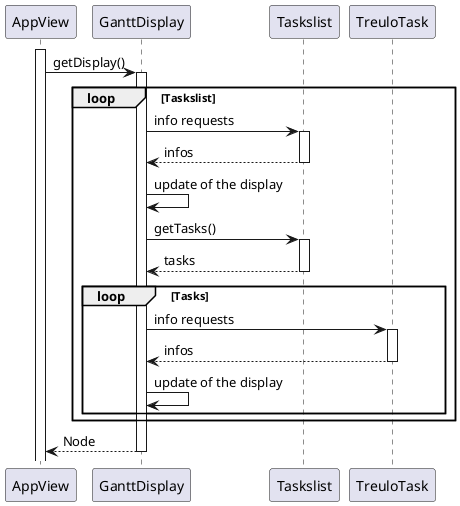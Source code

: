 @startuml

activate AppView

AppView -> GanttDisplay : getDisplay()
activate GanttDisplay

    loop Taskslist
    GanttDisplay -> Taskslist : info requests
    activate Taskslist
    GanttDisplay <-- Taskslist : infos
    deactivate Taskslist

    GanttDisplay -> GanttDisplay : update of the display

    GanttDisplay -> Taskslist : getTasks()
    activate Taskslist
    GanttDisplay <-- Taskslist : tasks
    deactivate Taskslist

        loop Tasks
        GanttDisplay -> TreuloTask : info requests
        activate TreuloTask
        GanttDisplay <-- TreuloTask : infos
        deactivate TreuloTask

        GanttDisplay -> GanttDisplay : update of the display
        end loop
    end loop


AppView <-- GanttDisplay : Node
deactivate GanttDisplay



@enduml